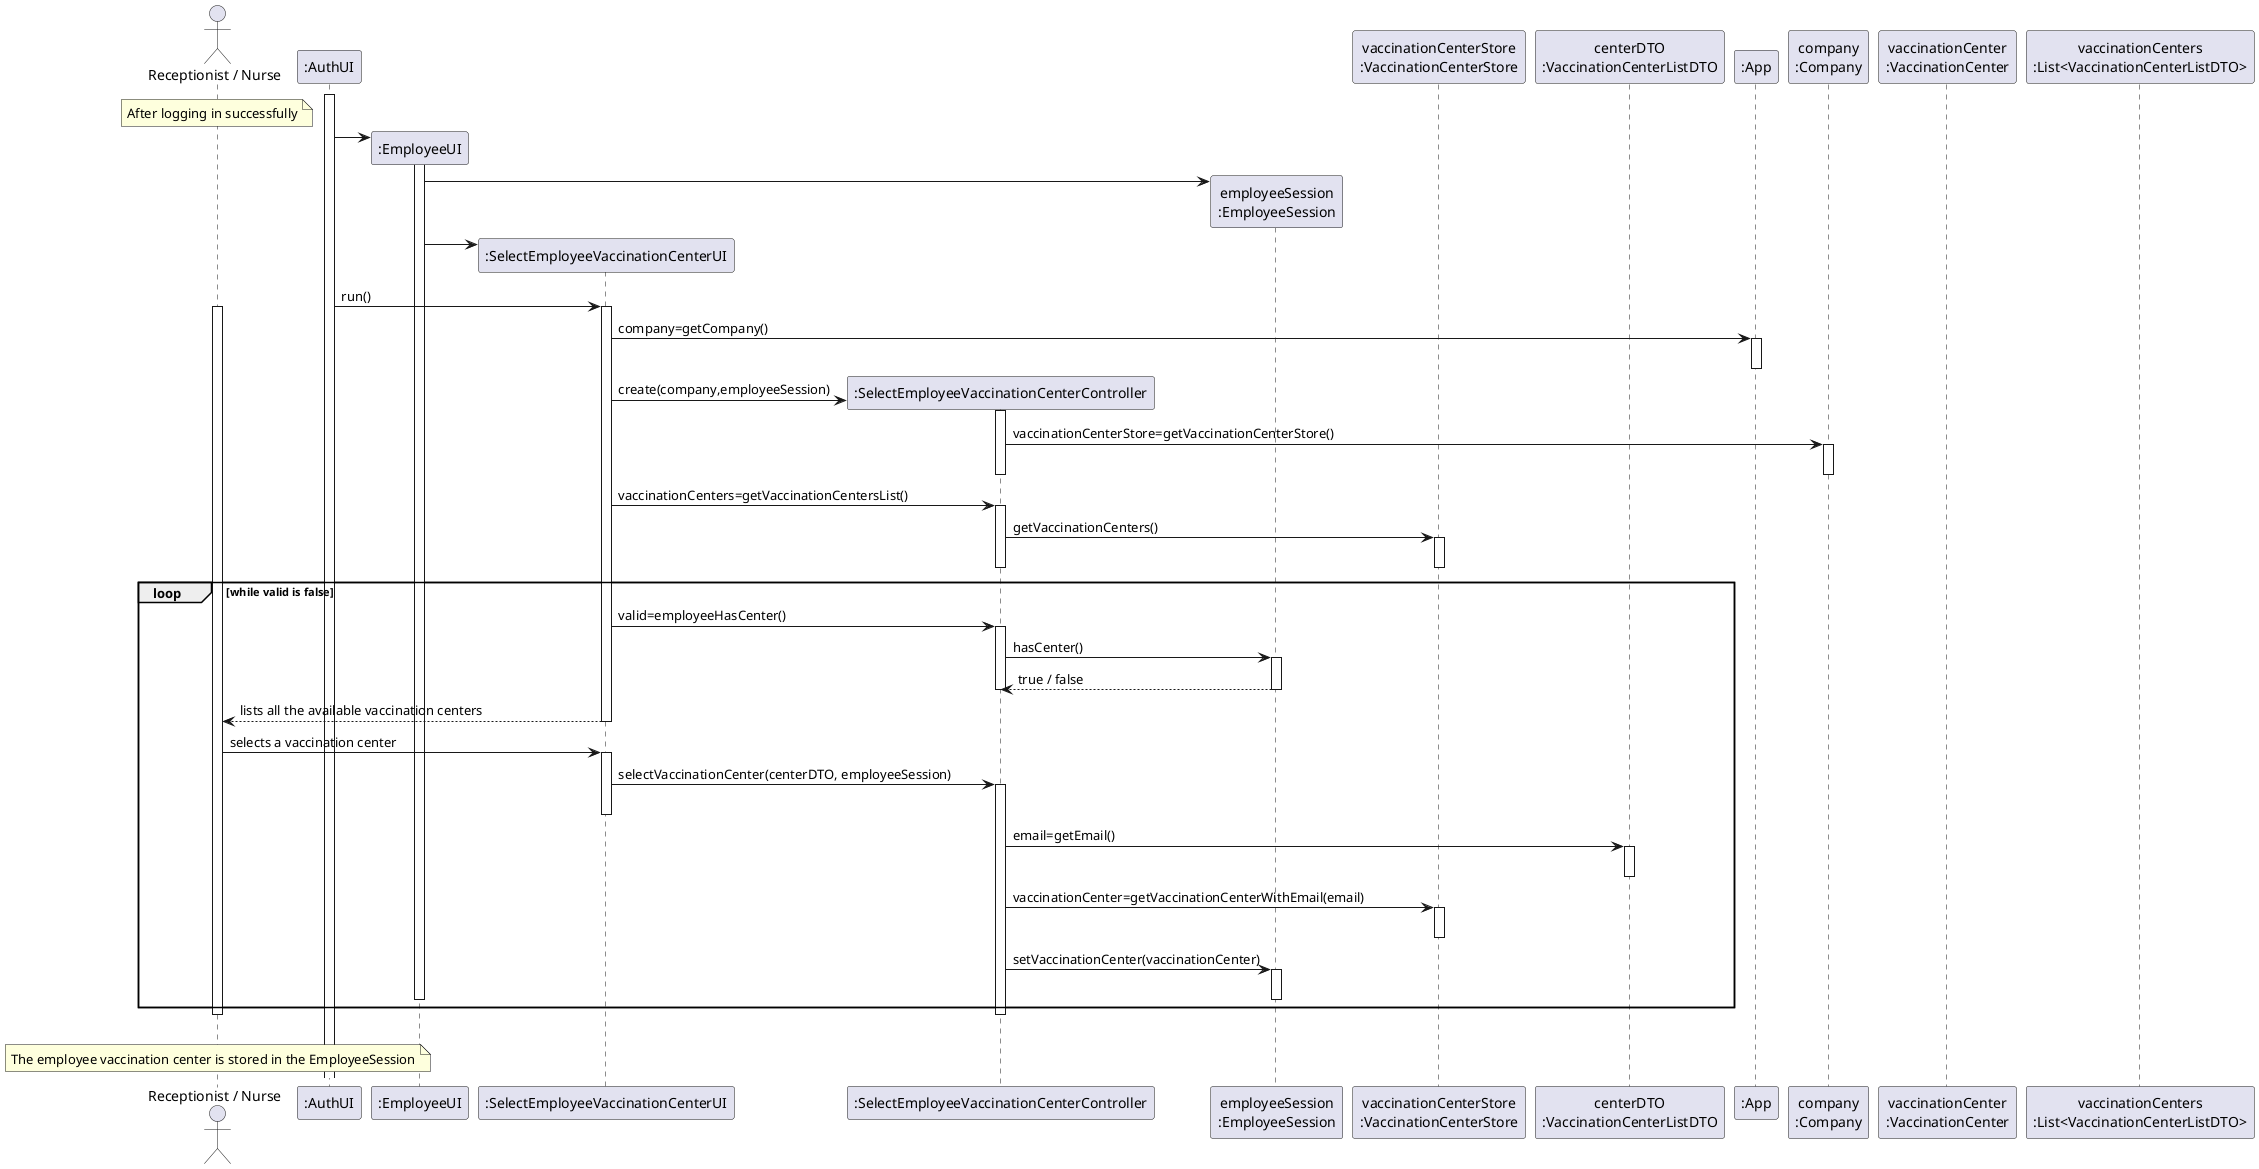 @startuml
actor "Receptionist / Nurse" as NUR

note over NUR
 After logging in successfully
end note

participant ":AuthUI" as AUTHUI

activate AUTHUI
create ":EmployeeUI" as EUI
AUTHUI -> EUI **
create ":SelectEmployeeVaccinationCenterUI" as UI
participant ":SelectEmployeeVaccinationCenterController" as CTRL
participant "employeeSession\n:EmployeeSession" as SESSION
participant "company\n:Company" as COMP
participant "vaccinationCenterStore\n:VaccinationCenterStore" as VACCS
participant "centerDTO\n:VaccinationCenterListDTO" as CDTO
activate EUI
EUI -> SESSION **
EUI -> UI **
AUTHUI -> UI : run()
activate UI
participant ":App" as APP
activate NUR

UI -> APP : company=getCompany()
activate APP
deactivate APP


UI -> CTRL ** : create(company,employeeSession)
activate CTRL
CTRL -> COMP : vaccinationCenterStore=getVaccinationCenterStore()
activate COMP
deactivate COMP
deactivate CTRL

UI -> CTRL : vaccinationCenters=getVaccinationCentersList()
activate CTRL
CTRL -> VACCS : getVaccinationCenters()
activate VACCS
deactivate VACCS

deactivate CTRL

loop while valid is false
UI -> CTRL : valid=employeeHasCenter()
activate CTRL
CTRL -> SESSION : hasCenter()
activate SESSION
SESSION --> CTRL : true / false
deactivate CTRL
deactivate SESSION

UI --> NUR : lists all the available vaccination centers
deactivate UI

participant "company\n:Company" as COMP

NUR -> UI : selects a vaccination center
activate UI
UI -> CTRL : selectVaccinationCenter(centerDTO, employeeSession)
activate CTRL
deactivate UI
CTRL -> CDTO : email=getEmail()
activate CDTO
deactivate CDTO
CTRL -> VACCS : vaccinationCenter=getVaccinationCenterWithEmail(email)
activate VACCS
deactivate VACCS
CTRL -> SESSION : setVaccinationCenter(vaccinationCenter)
activate SESSION
deactivate SESSION
deactivate EUI


end loop

deactivate CTRL

deactivate UI

deactivate NUR

participant "vaccinationCenter\n:VaccinationCenter" 
participant "vaccinationCenters\n:List<VaccinationCenterListDTO>" 

|||

note over NUR
  The employee vaccination center is stored in the EmployeeSession
end note
@enduml
